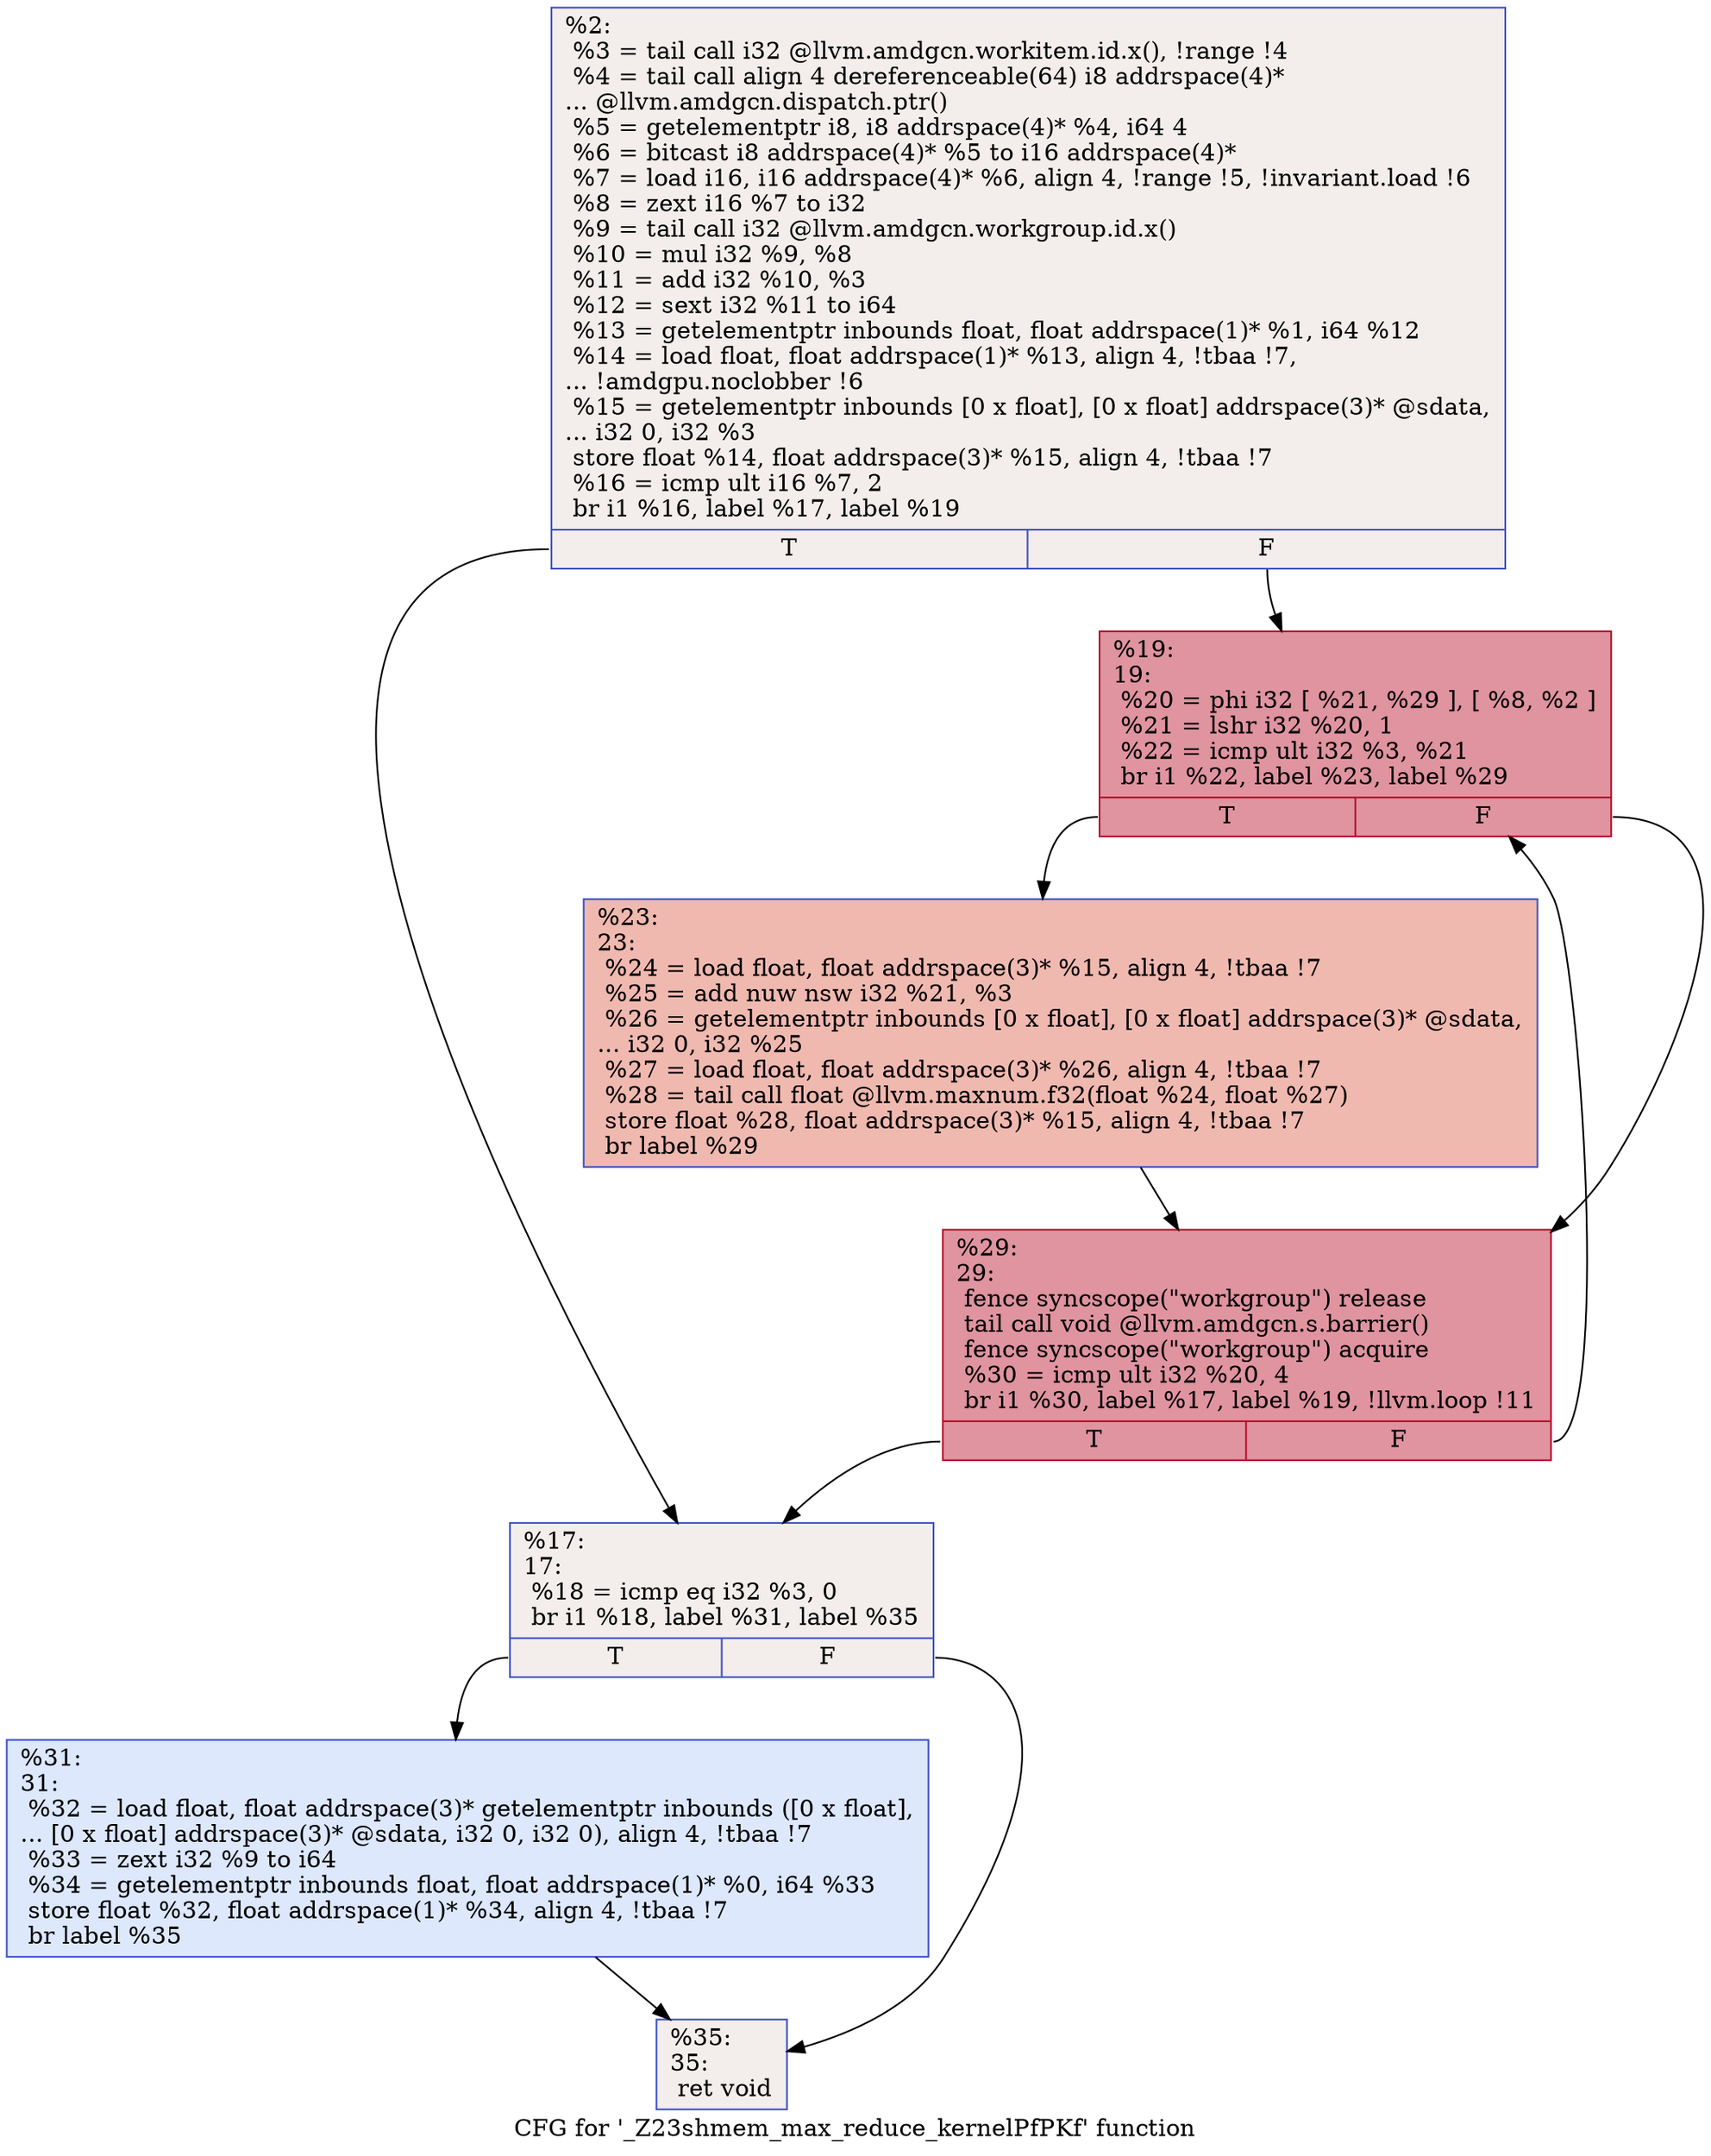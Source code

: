 digraph "CFG for '_Z23shmem_max_reduce_kernelPfPKf' function" {
	label="CFG for '_Z23shmem_max_reduce_kernelPfPKf' function";

	Node0x5e87da0 [shape=record,color="#3d50c3ff", style=filled, fillcolor="#e3d9d370",label="{%2:\l  %3 = tail call i32 @llvm.amdgcn.workitem.id.x(), !range !4\l  %4 = tail call align 4 dereferenceable(64) i8 addrspace(4)*\l... @llvm.amdgcn.dispatch.ptr()\l  %5 = getelementptr i8, i8 addrspace(4)* %4, i64 4\l  %6 = bitcast i8 addrspace(4)* %5 to i16 addrspace(4)*\l  %7 = load i16, i16 addrspace(4)* %6, align 4, !range !5, !invariant.load !6\l  %8 = zext i16 %7 to i32\l  %9 = tail call i32 @llvm.amdgcn.workgroup.id.x()\l  %10 = mul i32 %9, %8\l  %11 = add i32 %10, %3\l  %12 = sext i32 %11 to i64\l  %13 = getelementptr inbounds float, float addrspace(1)* %1, i64 %12\l  %14 = load float, float addrspace(1)* %13, align 4, !tbaa !7,\l... !amdgpu.noclobber !6\l  %15 = getelementptr inbounds [0 x float], [0 x float] addrspace(3)* @sdata,\l... i32 0, i32 %3\l  store float %14, float addrspace(3)* %15, align 4, !tbaa !7\l  %16 = icmp ult i16 %7, 2\l  br i1 %16, label %17, label %19\l|{<s0>T|<s1>F}}"];
	Node0x5e87da0:s0 -> Node0x5e89910;
	Node0x5e87da0:s1 -> Node0x5e8af00;
	Node0x5e89910 [shape=record,color="#3d50c3ff", style=filled, fillcolor="#e3d9d370",label="{%17:\l17:                                               \l  %18 = icmp eq i32 %3, 0\l  br i1 %18, label %31, label %35\l|{<s0>T|<s1>F}}"];
	Node0x5e89910:s0 -> Node0x5e8b0d0;
	Node0x5e89910:s1 -> Node0x5e8b120;
	Node0x5e8af00 [shape=record,color="#b70d28ff", style=filled, fillcolor="#b70d2870",label="{%19:\l19:                                               \l  %20 = phi i32 [ %21, %29 ], [ %8, %2 ]\l  %21 = lshr i32 %20, 1\l  %22 = icmp ult i32 %3, %21\l  br i1 %22, label %23, label %29\l|{<s0>T|<s1>F}}"];
	Node0x5e8af00:s0 -> Node0x5e8b520;
	Node0x5e8af00:s1 -> Node0x5e8b290;
	Node0x5e8b520 [shape=record,color="#3d50c3ff", style=filled, fillcolor="#de614d70",label="{%23:\l23:                                               \l  %24 = load float, float addrspace(3)* %15, align 4, !tbaa !7\l  %25 = add nuw nsw i32 %21, %3\l  %26 = getelementptr inbounds [0 x float], [0 x float] addrspace(3)* @sdata,\l... i32 0, i32 %25\l  %27 = load float, float addrspace(3)* %26, align 4, !tbaa !7\l  %28 = tail call float @llvm.maxnum.f32(float %24, float %27)\l  store float %28, float addrspace(3)* %15, align 4, !tbaa !7\l  br label %29\l}"];
	Node0x5e8b520 -> Node0x5e8b290;
	Node0x5e8b290 [shape=record,color="#b70d28ff", style=filled, fillcolor="#b70d2870",label="{%29:\l29:                                               \l  fence syncscope(\"workgroup\") release\l  tail call void @llvm.amdgcn.s.barrier()\l  fence syncscope(\"workgroup\") acquire\l  %30 = icmp ult i32 %20, 4\l  br i1 %30, label %17, label %19, !llvm.loop !11\l|{<s0>T|<s1>F}}"];
	Node0x5e8b290:s0 -> Node0x5e89910;
	Node0x5e8b290:s1 -> Node0x5e8af00;
	Node0x5e8b0d0 [shape=record,color="#3d50c3ff", style=filled, fillcolor="#b2ccfb70",label="{%31:\l31:                                               \l  %32 = load float, float addrspace(3)* getelementptr inbounds ([0 x float],\l... [0 x float] addrspace(3)* @sdata, i32 0, i32 0), align 4, !tbaa !7\l  %33 = zext i32 %9 to i64\l  %34 = getelementptr inbounds float, float addrspace(1)* %0, i64 %33\l  store float %32, float addrspace(1)* %34, align 4, !tbaa !7\l  br label %35\l}"];
	Node0x5e8b0d0 -> Node0x5e8b120;
	Node0x5e8b120 [shape=record,color="#3d50c3ff", style=filled, fillcolor="#e3d9d370",label="{%35:\l35:                                               \l  ret void\l}"];
}
